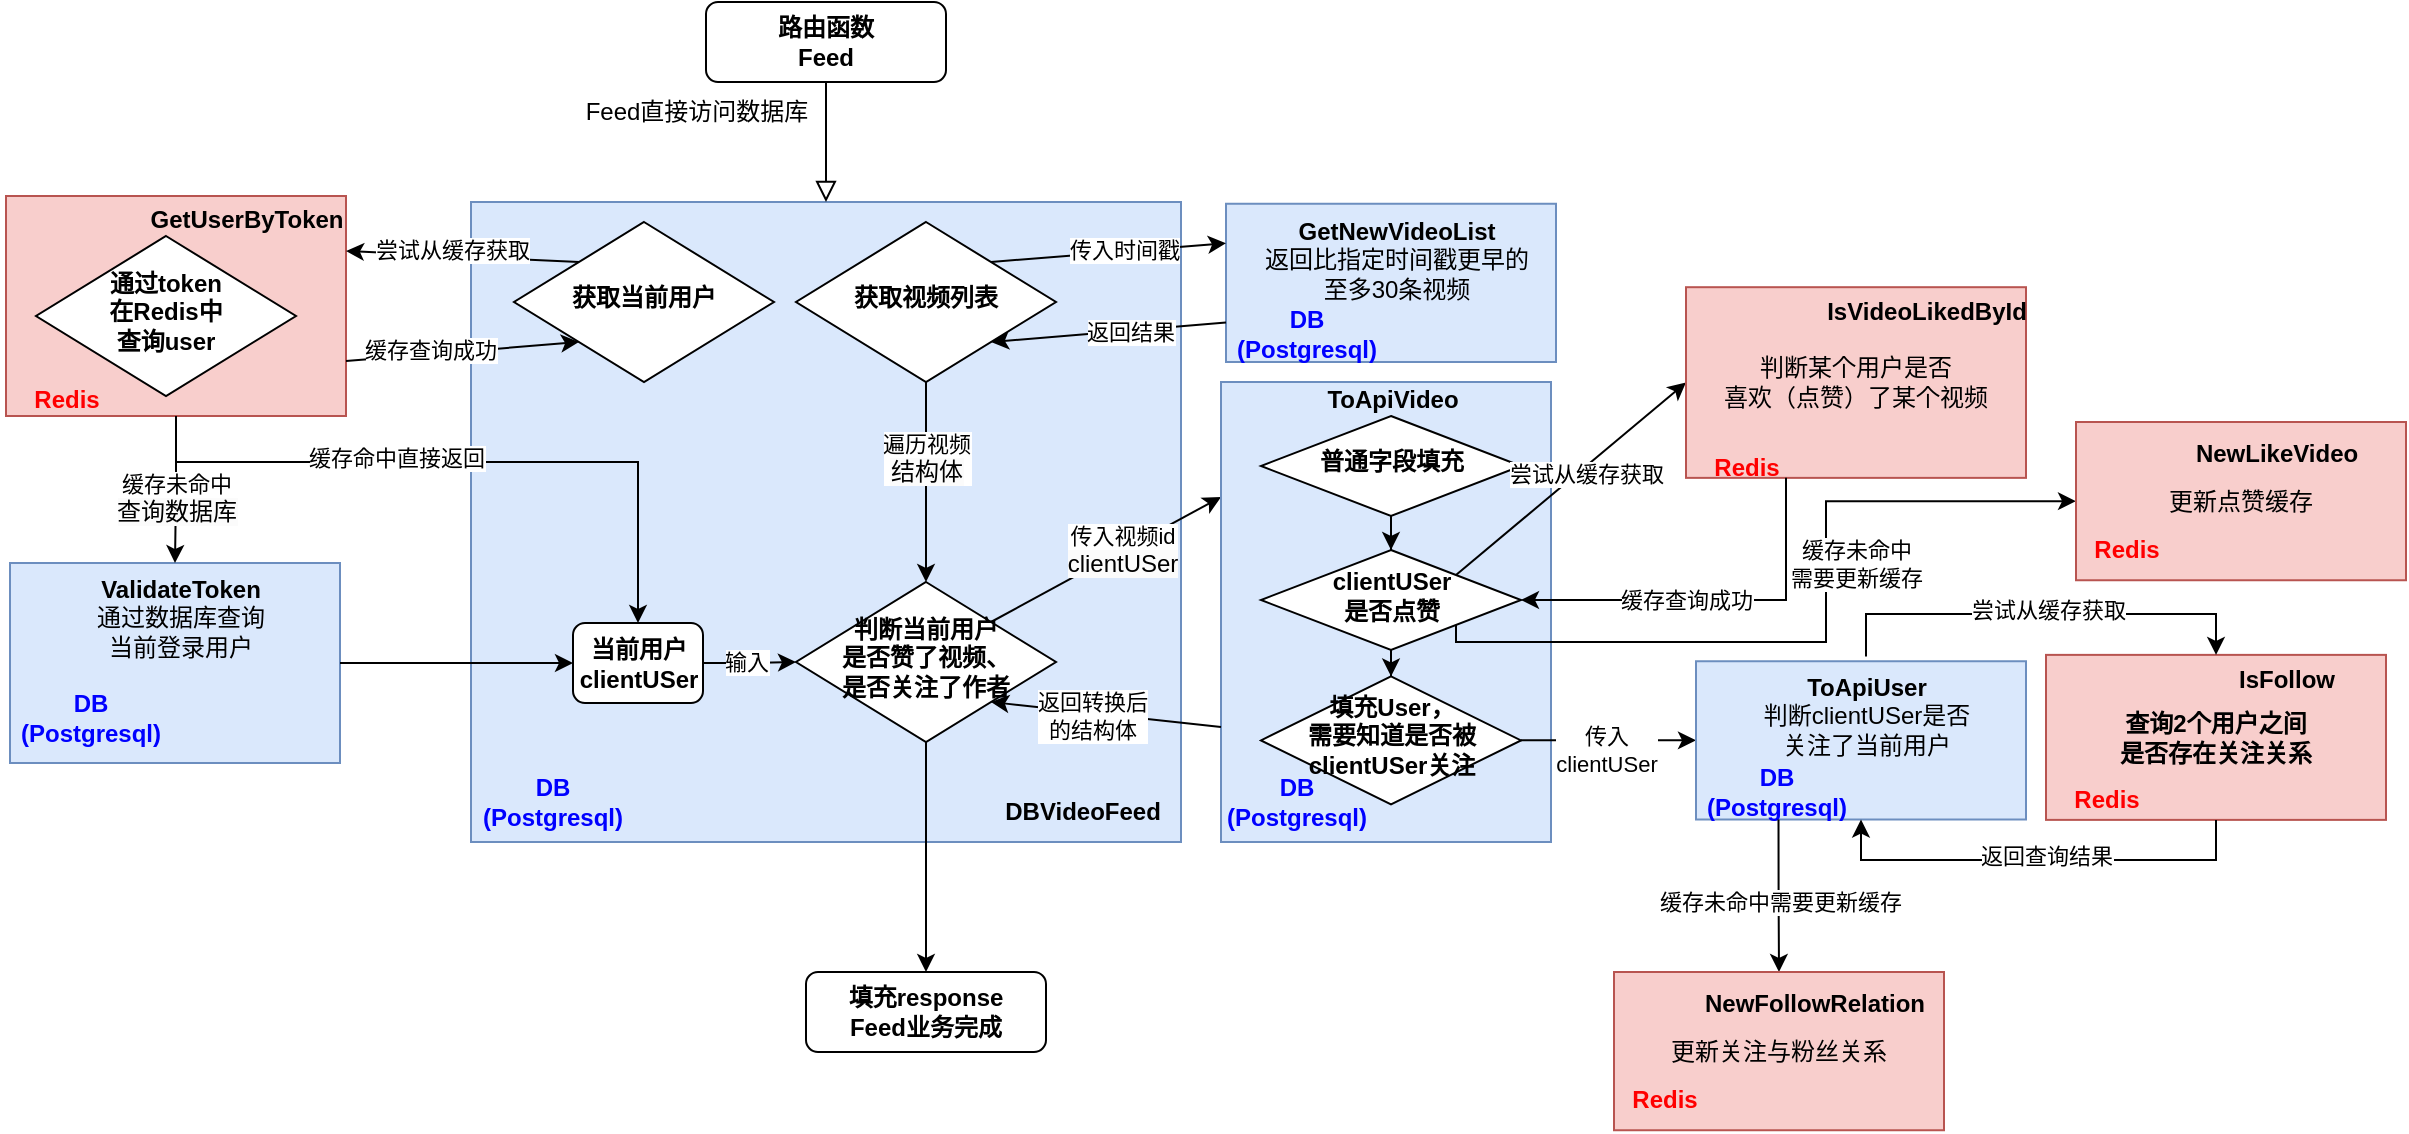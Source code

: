 <mxfile version="21.6.5" type="device">
  <diagram id="C5RBs43oDa-KdzZeNtuy" name="Page-1">
    <mxGraphModel dx="1383" dy="798" grid="1" gridSize="10" guides="1" tooltips="1" connect="1" arrows="1" fold="1" page="1" pageScale="1" pageWidth="827" pageHeight="1169" math="0" shadow="0">
      <root>
        <mxCell id="WIyWlLk6GJQsqaUBKTNV-0" />
        <mxCell id="WIyWlLk6GJQsqaUBKTNV-1" parent="WIyWlLk6GJQsqaUBKTNV-0" />
        <mxCell id="MIeVsVOmGcZFVNaWfFyY-37" value="" style="group" vertex="1" connectable="0" parent="WIyWlLk6GJQsqaUBKTNV-1">
          <mxGeometry x="257.5" y="160" width="360" height="320" as="geometry" />
        </mxCell>
        <mxCell id="E2YOEraWsCWm__Ex9G7o-9" value="" style="rounded=0;whiteSpace=wrap;html=1;fillColor=#dae8fc;strokeColor=#6c8ebf;" parent="MIeVsVOmGcZFVNaWfFyY-37" vertex="1">
          <mxGeometry x="5" width="355" height="320" as="geometry" />
        </mxCell>
        <mxCell id="E2YOEraWsCWm__Ex9G7o-10" value="&lt;b&gt;&lt;font color=&quot;#0000ff&quot;&gt;DB&lt;br&gt;(Postgresql)&lt;/font&gt;&lt;br&gt;&lt;/b&gt;" style="text;html=1;align=center;verticalAlign=middle;resizable=0;points=[];autosize=1;strokeColor=none;fillColor=none;" parent="MIeVsVOmGcZFVNaWfFyY-37" vertex="1">
          <mxGeometry y="280" width="90" height="40" as="geometry" />
        </mxCell>
        <mxCell id="E2YOEraWsCWm__Ex9G7o-23" value="&lt;b&gt;DBVideoFeed&lt;/b&gt;" style="text;html=1;align=center;verticalAlign=middle;resizable=0;points=[];autosize=1;strokeColor=none;fillColor=none;" parent="MIeVsVOmGcZFVNaWfFyY-37" vertex="1">
          <mxGeometry x="260" y="290" width="100" height="30" as="geometry" />
        </mxCell>
        <mxCell id="MIeVsVOmGcZFVNaWfFyY-55" value="&lt;b&gt;当前用户&lt;br&gt;clientUSer&lt;br&gt;&lt;/b&gt;" style="rounded=1;whiteSpace=wrap;html=1;fontSize=12;glass=0;strokeWidth=1;shadow=0;" vertex="1" parent="MIeVsVOmGcZFVNaWfFyY-37">
          <mxGeometry x="56" y="210.5" width="65" height="40" as="geometry" />
        </mxCell>
        <mxCell id="WIyWlLk6GJQsqaUBKTNV-2" value="" style="rounded=0;html=1;jettySize=auto;orthogonalLoop=1;fontSize=11;endArrow=block;endFill=0;endSize=8;strokeWidth=1;shadow=0;labelBackgroundColor=none;edgeStyle=orthogonalEdgeStyle;entryX=0.5;entryY=0;entryDx=0;entryDy=0;" parent="WIyWlLk6GJQsqaUBKTNV-1" source="WIyWlLk6GJQsqaUBKTNV-3" target="E2YOEraWsCWm__Ex9G7o-9" edge="1">
          <mxGeometry relative="1" as="geometry" />
        </mxCell>
        <mxCell id="WIyWlLk6GJQsqaUBKTNV-3" value="&lt;b&gt;路由函数&lt;br&gt;Feed&lt;br&gt;&lt;/b&gt;" style="rounded=1;whiteSpace=wrap;html=1;fontSize=12;glass=0;strokeWidth=1;shadow=0;" parent="WIyWlLk6GJQsqaUBKTNV-1" vertex="1">
          <mxGeometry x="380" y="60" width="120" height="40" as="geometry" />
        </mxCell>
        <mxCell id="WIyWlLk6GJQsqaUBKTNV-11" value="&lt;b style=&quot;border-color: var(--border-color);&quot;&gt;&lt;b style=&quot;border-color: var(--border-color);&quot;&gt;填充response&lt;br&gt;Feed&lt;/b&gt;业务完成&lt;/b&gt;" style="rounded=1;whiteSpace=wrap;html=1;fontSize=12;glass=0;strokeWidth=1;shadow=0;" parent="WIyWlLk6GJQsqaUBKTNV-1" vertex="1">
          <mxGeometry x="430" y="545" width="120" height="40" as="geometry" />
        </mxCell>
        <mxCell id="E2YOEraWsCWm__Ex9G7o-7" style="edgeStyle=orthogonalEdgeStyle;rounded=0;orthogonalLoop=1;jettySize=auto;html=1;entryX=0.5;entryY=0;entryDx=0;entryDy=0;" parent="WIyWlLk6GJQsqaUBKTNV-1" source="E2YOEraWsCWm__Ex9G7o-5" target="E2YOEraWsCWm__Ex9G7o-6" edge="1">
          <mxGeometry relative="1" as="geometry" />
        </mxCell>
        <mxCell id="MIeVsVOmGcZFVNaWfFyY-91" value="遍历视频&lt;br style=&quot;border-color: var(--border-color); font-size: 12px; background-color: rgb(251, 251, 251);&quot;&gt;&lt;span style=&quot;font-size: 12px; background-color: rgb(251, 251, 251);&quot;&gt;结构体&lt;/span&gt;" style="edgeLabel;html=1;align=center;verticalAlign=middle;resizable=0;points=[];" vertex="1" connectable="0" parent="E2YOEraWsCWm__Ex9G7o-7">
          <mxGeometry x="-0.249" relative="1" as="geometry">
            <mxPoint as="offset" />
          </mxGeometry>
        </mxCell>
        <mxCell id="E2YOEraWsCWm__Ex9G7o-5" value="&lt;b&gt;获取视频列表&lt;br&gt;&lt;/b&gt;" style="rhombus;whiteSpace=wrap;html=1;shadow=0;fontFamily=Helvetica;fontSize=12;align=center;strokeWidth=1;spacing=6;spacingTop=-4;" parent="WIyWlLk6GJQsqaUBKTNV-1" vertex="1">
          <mxGeometry x="425" y="170" width="130" height="80" as="geometry" />
        </mxCell>
        <mxCell id="E2YOEraWsCWm__Ex9G7o-6" value="&lt;b&gt;判断当前用户&lt;br&gt;是否赞了视频、&lt;br&gt;是否关注了作者&lt;br&gt;&lt;/b&gt;" style="rhombus;whiteSpace=wrap;html=1;shadow=0;fontFamily=Helvetica;fontSize=12;align=center;strokeWidth=1;spacing=6;spacingTop=-4;" parent="WIyWlLk6GJQsqaUBKTNV-1" vertex="1">
          <mxGeometry x="425" y="350" width="130" height="80" as="geometry" />
        </mxCell>
        <mxCell id="E2YOEraWsCWm__Ex9G7o-14" value="" style="endArrow=classic;html=1;rounded=0;entryX=0.5;entryY=0;entryDx=0;entryDy=0;exitX=0.5;exitY=1;exitDx=0;exitDy=0;" parent="WIyWlLk6GJQsqaUBKTNV-1" source="E2YOEraWsCWm__Ex9G7o-6" target="WIyWlLk6GJQsqaUBKTNV-11" edge="1">
          <mxGeometry width="50" height="50" relative="1" as="geometry">
            <mxPoint x="490" y="380" as="sourcePoint" />
            <mxPoint x="380" y="270" as="targetPoint" />
          </mxGeometry>
        </mxCell>
        <mxCell id="MIeVsVOmGcZFVNaWfFyY-0" value="Feed直接访问数据库" style="text;html=1;align=center;verticalAlign=middle;resizable=0;points=[];autosize=1;strokeColor=none;fillColor=none;" vertex="1" parent="WIyWlLk6GJQsqaUBKTNV-1">
          <mxGeometry x="310" y="100" width="130" height="30" as="geometry" />
        </mxCell>
        <mxCell id="MIeVsVOmGcZFVNaWfFyY-19" value="" style="group" vertex="1" connectable="0" parent="WIyWlLk6GJQsqaUBKTNV-1">
          <mxGeometry x="30" y="154" width="180" height="120" as="geometry" />
        </mxCell>
        <mxCell id="MIeVsVOmGcZFVNaWfFyY-12" value="" style="rounded=0;whiteSpace=wrap;html=1;fillColor=#f8cecc;strokeColor=#b85450;" vertex="1" parent="MIeVsVOmGcZFVNaWfFyY-19">
          <mxGeometry y="3" width="170" height="110" as="geometry" />
        </mxCell>
        <mxCell id="MIeVsVOmGcZFVNaWfFyY-18" value="" style="group" vertex="1" connectable="0" parent="MIeVsVOmGcZFVNaWfFyY-19">
          <mxGeometry width="180" height="120" as="geometry" />
        </mxCell>
        <mxCell id="MIeVsVOmGcZFVNaWfFyY-14" value="&lt;b&gt;通过token&lt;br&gt;在Redis中&lt;br&gt;查询user&lt;/b&gt;" style="rhombus;whiteSpace=wrap;html=1;shadow=0;fontFamily=Helvetica;fontSize=12;align=center;strokeWidth=1;spacing=6;spacingTop=-4;" vertex="1" parent="MIeVsVOmGcZFVNaWfFyY-18">
          <mxGeometry x="15" y="23" width="130" height="80" as="geometry" />
        </mxCell>
        <mxCell id="MIeVsVOmGcZFVNaWfFyY-16" value="&lt;b&gt;&lt;font color=&quot;#ff0000&quot;&gt;Redis&lt;/font&gt;&lt;/b&gt;" style="text;html=1;align=center;verticalAlign=middle;resizable=0;points=[];autosize=1;strokeColor=none;fillColor=none;" vertex="1" parent="MIeVsVOmGcZFVNaWfFyY-18">
          <mxGeometry y="90" width="60" height="30" as="geometry" />
        </mxCell>
        <mxCell id="MIeVsVOmGcZFVNaWfFyY-17" value="&lt;b&gt;GetUserByToken&lt;/b&gt;" style="text;html=1;align=center;verticalAlign=middle;resizable=0;points=[];autosize=1;strokeColor=none;fillColor=none;" vertex="1" parent="MIeVsVOmGcZFVNaWfFyY-18">
          <mxGeometry x="60" width="120" height="30" as="geometry" />
        </mxCell>
        <mxCell id="MIeVsVOmGcZFVNaWfFyY-20" value="&lt;b&gt;获取当前用户&lt;br&gt;&lt;/b&gt;" style="rhombus;whiteSpace=wrap;html=1;shadow=0;fontFamily=Helvetica;fontSize=12;align=center;strokeWidth=1;spacing=6;spacingTop=-4;" vertex="1" parent="WIyWlLk6GJQsqaUBKTNV-1">
          <mxGeometry x="284" y="170" width="130" height="80" as="geometry" />
        </mxCell>
        <mxCell id="MIeVsVOmGcZFVNaWfFyY-23" value="" style="endArrow=classic;html=1;rounded=0;entryX=1;entryY=0.25;entryDx=0;entryDy=0;exitX=0;exitY=0;exitDx=0;exitDy=0;" edge="1" parent="WIyWlLk6GJQsqaUBKTNV-1" source="MIeVsVOmGcZFVNaWfFyY-20" target="MIeVsVOmGcZFVNaWfFyY-12">
          <mxGeometry width="50" height="50" relative="1" as="geometry">
            <mxPoint x="340" y="230" as="sourcePoint" />
            <mxPoint x="390" y="180" as="targetPoint" />
          </mxGeometry>
        </mxCell>
        <mxCell id="MIeVsVOmGcZFVNaWfFyY-87" value="尝试从缓存获取" style="edgeLabel;html=1;align=center;verticalAlign=middle;resizable=0;points=[];" vertex="1" connectable="0" parent="MIeVsVOmGcZFVNaWfFyY-23">
          <mxGeometry x="0.099" y="-3" relative="1" as="geometry">
            <mxPoint as="offset" />
          </mxGeometry>
        </mxCell>
        <mxCell id="MIeVsVOmGcZFVNaWfFyY-25" value="" style="endArrow=classic;html=1;rounded=0;exitX=1;exitY=0.75;exitDx=0;exitDy=0;entryX=0;entryY=1;entryDx=0;entryDy=0;" edge="1" parent="WIyWlLk6GJQsqaUBKTNV-1" source="MIeVsVOmGcZFVNaWfFyY-12" target="MIeVsVOmGcZFVNaWfFyY-20">
          <mxGeometry width="50" height="50" relative="1" as="geometry">
            <mxPoint x="340" y="230" as="sourcePoint" />
            <mxPoint x="420" y="390" as="targetPoint" />
          </mxGeometry>
        </mxCell>
        <mxCell id="MIeVsVOmGcZFVNaWfFyY-95" value="缓存查询成功" style="edgeLabel;html=1;align=center;verticalAlign=middle;resizable=0;points=[];" vertex="1" connectable="0" parent="MIeVsVOmGcZFVNaWfFyY-25">
          <mxGeometry x="-0.283" y="2" relative="1" as="geometry">
            <mxPoint as="offset" />
          </mxGeometry>
        </mxCell>
        <mxCell id="MIeVsVOmGcZFVNaWfFyY-41" value="" style="group" vertex="1" connectable="0" parent="WIyWlLk6GJQsqaUBKTNV-1">
          <mxGeometry x="635" y="158.5" width="170" height="81.5" as="geometry" />
        </mxCell>
        <mxCell id="MIeVsVOmGcZFVNaWfFyY-39" value="" style="rounded=0;whiteSpace=wrap;html=1;fillColor=#dae8fc;strokeColor=#6c8ebf;" vertex="1" parent="MIeVsVOmGcZFVNaWfFyY-41">
          <mxGeometry x="5" y="2.374" width="165" height="79.126" as="geometry" />
        </mxCell>
        <mxCell id="MIeVsVOmGcZFVNaWfFyY-40" value="&lt;b&gt;&lt;font color=&quot;#0000ff&quot;&gt;DB&lt;br&gt;(Postgresql)&lt;/font&gt;&lt;br&gt;&lt;/b&gt;" style="text;html=1;align=center;verticalAlign=middle;resizable=0;points=[];autosize=1;strokeColor=none;fillColor=none;" vertex="1" parent="MIeVsVOmGcZFVNaWfFyY-41">
          <mxGeometry y="47.476" width="90" height="40" as="geometry" />
        </mxCell>
        <mxCell id="MIeVsVOmGcZFVNaWfFyY-6" value="&lt;b&gt;GetNewVideoList&lt;/b&gt;&lt;br&gt;返回比指定时间戳更早的&lt;br&gt;至多30条视频" style="text;html=1;align=center;verticalAlign=middle;resizable=0;points=[];autosize=1;strokeColor=none;fillColor=none;" vertex="1" parent="MIeVsVOmGcZFVNaWfFyY-41">
          <mxGeometry x="10" width="160" height="60" as="geometry" />
        </mxCell>
        <mxCell id="MIeVsVOmGcZFVNaWfFyY-42" value="" style="endArrow=classic;html=1;rounded=0;entryX=0;entryY=0.25;entryDx=0;entryDy=0;exitX=1;exitY=0;exitDx=0;exitDy=0;" edge="1" parent="WIyWlLk6GJQsqaUBKTNV-1" source="E2YOEraWsCWm__Ex9G7o-5" target="MIeVsVOmGcZFVNaWfFyY-39">
          <mxGeometry width="50" height="50" relative="1" as="geometry">
            <mxPoint x="490" y="350" as="sourcePoint" />
            <mxPoint x="540" y="300" as="targetPoint" />
          </mxGeometry>
        </mxCell>
        <mxCell id="MIeVsVOmGcZFVNaWfFyY-46" value="传入时间戳" style="edgeLabel;html=1;align=center;verticalAlign=middle;resizable=0;points=[];" vertex="1" connectable="0" parent="MIeVsVOmGcZFVNaWfFyY-42">
          <mxGeometry x="0.135" y="1" relative="1" as="geometry">
            <mxPoint as="offset" />
          </mxGeometry>
        </mxCell>
        <mxCell id="MIeVsVOmGcZFVNaWfFyY-44" value="" style="endArrow=classic;html=1;rounded=0;entryX=1;entryY=1;entryDx=0;entryDy=0;exitX=0;exitY=0.75;exitDx=0;exitDy=0;" edge="1" parent="WIyWlLk6GJQsqaUBKTNV-1" source="MIeVsVOmGcZFVNaWfFyY-39" target="E2YOEraWsCWm__Ex9G7o-5">
          <mxGeometry width="50" height="50" relative="1" as="geometry">
            <mxPoint x="533" y="200" as="sourcePoint" />
            <mxPoint x="650" y="197" as="targetPoint" />
          </mxGeometry>
        </mxCell>
        <mxCell id="MIeVsVOmGcZFVNaWfFyY-47" value="返回结果" style="edgeLabel;html=1;align=center;verticalAlign=middle;resizable=0;points=[];" vertex="1" connectable="0" parent="MIeVsVOmGcZFVNaWfFyY-44">
          <mxGeometry x="-0.174" y="1" relative="1" as="geometry">
            <mxPoint as="offset" />
          </mxGeometry>
        </mxCell>
        <mxCell id="MIeVsVOmGcZFVNaWfFyY-52" value="" style="endArrow=classic;html=1;rounded=0;entryX=0;entryY=0.25;entryDx=0;entryDy=0;exitX=1;exitY=0;exitDx=0;exitDy=0;" edge="1" parent="WIyWlLk6GJQsqaUBKTNV-1" source="E2YOEraWsCWm__Ex9G7o-6" target="MIeVsVOmGcZFVNaWfFyY-49">
          <mxGeometry width="50" height="50" relative="1" as="geometry">
            <mxPoint x="528" y="353" as="sourcePoint" />
            <mxPoint x="645" y="350" as="targetPoint" />
          </mxGeometry>
        </mxCell>
        <mxCell id="MIeVsVOmGcZFVNaWfFyY-53" value="传入视频id&lt;br&gt;&lt;span style=&quot;border-color: var(--border-color); font-size: 12px; background-color: rgb(251, 251, 251);&quot;&gt;clientUSer&lt;/span&gt;" style="edgeLabel;html=1;align=center;verticalAlign=middle;resizable=0;points=[];" vertex="1" connectable="0" parent="MIeVsVOmGcZFVNaWfFyY-52">
          <mxGeometry x="0.135" y="1" relative="1" as="geometry">
            <mxPoint as="offset" />
          </mxGeometry>
        </mxCell>
        <mxCell id="MIeVsVOmGcZFVNaWfFyY-58" value="" style="group" vertex="1" connectable="0" parent="WIyWlLk6GJQsqaUBKTNV-1">
          <mxGeometry x="27" y="337.5" width="170" height="103" as="geometry" />
        </mxCell>
        <mxCell id="MIeVsVOmGcZFVNaWfFyY-59" value="" style="rounded=0;whiteSpace=wrap;html=1;fillColor=#dae8fc;strokeColor=#6c8ebf;" vertex="1" parent="MIeVsVOmGcZFVNaWfFyY-58">
          <mxGeometry x="5" y="3" width="165" height="100" as="geometry" />
        </mxCell>
        <mxCell id="MIeVsVOmGcZFVNaWfFyY-60" value="&lt;b&gt;&lt;font color=&quot;#0000ff&quot;&gt;DB&lt;br&gt;(Postgresql)&lt;/font&gt;&lt;br&gt;&lt;/b&gt;" style="text;html=1;align=center;verticalAlign=middle;resizable=0;points=[];autosize=1;strokeColor=none;fillColor=none;" vertex="1" parent="MIeVsVOmGcZFVNaWfFyY-58">
          <mxGeometry y="60" width="90" height="40" as="geometry" />
        </mxCell>
        <mxCell id="MIeVsVOmGcZFVNaWfFyY-61" value="&lt;b style=&quot;border-color: var(--border-color);&quot;&gt;ValidateToken&lt;/b&gt;&lt;br style=&quot;border-color: var(--border-color);&quot;&gt;通过数据库查询&lt;br style=&quot;border-color: var(--border-color);&quot;&gt;当前登录用户" style="text;html=1;align=center;verticalAlign=middle;resizable=0;points=[];autosize=1;strokeColor=none;fillColor=none;" vertex="1" parent="MIeVsVOmGcZFVNaWfFyY-58">
          <mxGeometry x="35" width="110" height="60" as="geometry" />
        </mxCell>
        <mxCell id="MIeVsVOmGcZFVNaWfFyY-62" style="edgeStyle=orthogonalEdgeStyle;rounded=0;orthogonalLoop=1;jettySize=auto;html=1;entryX=0.5;entryY=0;entryDx=0;entryDy=0;" edge="1" parent="WIyWlLk6GJQsqaUBKTNV-1" source="MIeVsVOmGcZFVNaWfFyY-12" target="MIeVsVOmGcZFVNaWfFyY-59">
          <mxGeometry relative="1" as="geometry" />
        </mxCell>
        <mxCell id="MIeVsVOmGcZFVNaWfFyY-90" value="缓存未命中&lt;br style=&quot;border-color: var(--border-color); font-size: 12px; background-color: rgb(251, 251, 251);&quot;&gt;&lt;span style=&quot;font-size: 12px; background-color: rgb(251, 251, 251);&quot;&gt;查询数据库&lt;/span&gt;" style="edgeLabel;html=1;align=center;verticalAlign=middle;resizable=0;points=[];" vertex="1" connectable="0" parent="MIeVsVOmGcZFVNaWfFyY-62">
          <mxGeometry x="0.127" relative="1" as="geometry">
            <mxPoint as="offset" />
          </mxGeometry>
        </mxCell>
        <mxCell id="MIeVsVOmGcZFVNaWfFyY-63" style="edgeStyle=orthogonalEdgeStyle;rounded=0;orthogonalLoop=1;jettySize=auto;html=1;entryX=0;entryY=0.5;entryDx=0;entryDy=0;" edge="1" parent="WIyWlLk6GJQsqaUBKTNV-1" source="MIeVsVOmGcZFVNaWfFyY-59" target="MIeVsVOmGcZFVNaWfFyY-55">
          <mxGeometry relative="1" as="geometry" />
        </mxCell>
        <mxCell id="MIeVsVOmGcZFVNaWfFyY-49" value="" style="rounded=0;whiteSpace=wrap;html=1;fillColor=#dae8fc;strokeColor=#6c8ebf;" vertex="1" parent="WIyWlLk6GJQsqaUBKTNV-1">
          <mxGeometry x="637.5" y="250" width="165" height="230" as="geometry" />
        </mxCell>
        <mxCell id="MIeVsVOmGcZFVNaWfFyY-50" value="&lt;b&gt;&lt;font color=&quot;#0000ff&quot;&gt;DB&lt;br&gt;(Postgresql)&lt;/font&gt;&lt;br&gt;&lt;/b&gt;" style="text;html=1;align=center;verticalAlign=middle;resizable=0;points=[];autosize=1;strokeColor=none;fillColor=none;" vertex="1" parent="WIyWlLk6GJQsqaUBKTNV-1">
          <mxGeometry x="630" y="439.995" width="90" height="40" as="geometry" />
        </mxCell>
        <mxCell id="MIeVsVOmGcZFVNaWfFyY-51" value="&lt;b&gt;ToApiVideo&lt;/b&gt;" style="text;html=1;align=center;verticalAlign=middle;resizable=0;points=[];autosize=1;strokeColor=none;fillColor=none;" vertex="1" parent="WIyWlLk6GJQsqaUBKTNV-1">
          <mxGeometry x="677.5" y="244.005" width="90" height="30" as="geometry" />
        </mxCell>
        <mxCell id="MIeVsVOmGcZFVNaWfFyY-67" style="edgeStyle=orthogonalEdgeStyle;rounded=0;orthogonalLoop=1;jettySize=auto;html=1;entryX=0;entryY=0.5;entryDx=0;entryDy=0;" edge="1" parent="WIyWlLk6GJQsqaUBKTNV-1" source="MIeVsVOmGcZFVNaWfFyY-55" target="E2YOEraWsCWm__Ex9G7o-6">
          <mxGeometry relative="1" as="geometry" />
        </mxCell>
        <mxCell id="MIeVsVOmGcZFVNaWfFyY-68" value="输入" style="edgeLabel;html=1;align=center;verticalAlign=middle;resizable=0;points=[];" vertex="1" connectable="0" parent="MIeVsVOmGcZFVNaWfFyY-67">
          <mxGeometry x="-0.113" y="1" relative="1" as="geometry">
            <mxPoint as="offset" />
          </mxGeometry>
        </mxCell>
        <mxCell id="MIeVsVOmGcZFVNaWfFyY-69" style="edgeStyle=orthogonalEdgeStyle;rounded=0;orthogonalLoop=1;jettySize=auto;html=1;entryX=0.5;entryY=0;entryDx=0;entryDy=0;exitX=0.5;exitY=1;exitDx=0;exitDy=0;" edge="1" parent="WIyWlLk6GJQsqaUBKTNV-1" source="MIeVsVOmGcZFVNaWfFyY-12" target="MIeVsVOmGcZFVNaWfFyY-55">
          <mxGeometry relative="1" as="geometry">
            <Array as="points">
              <mxPoint x="115" y="290" />
              <mxPoint x="346" y="290" />
            </Array>
          </mxGeometry>
        </mxCell>
        <mxCell id="MIeVsVOmGcZFVNaWfFyY-89" value="缓存命中直接返回" style="edgeLabel;html=1;align=center;verticalAlign=middle;resizable=0;points=[];" vertex="1" connectable="0" parent="MIeVsVOmGcZFVNaWfFyY-69">
          <mxGeometry x="-0.206" y="2" relative="1" as="geometry">
            <mxPoint as="offset" />
          </mxGeometry>
        </mxCell>
        <mxCell id="MIeVsVOmGcZFVNaWfFyY-72" value="" style="edgeStyle=orthogonalEdgeStyle;rounded=0;orthogonalLoop=1;jettySize=auto;html=1;" edge="1" parent="WIyWlLk6GJQsqaUBKTNV-1" source="MIeVsVOmGcZFVNaWfFyY-70" target="MIeVsVOmGcZFVNaWfFyY-71">
          <mxGeometry relative="1" as="geometry" />
        </mxCell>
        <mxCell id="MIeVsVOmGcZFVNaWfFyY-70" value="&lt;b&gt;普通字段填充&lt;br&gt;&lt;/b&gt;" style="rhombus;whiteSpace=wrap;html=1;shadow=0;fontFamily=Helvetica;fontSize=12;align=center;strokeWidth=1;spacing=6;spacingTop=-4;" vertex="1" parent="WIyWlLk6GJQsqaUBKTNV-1">
          <mxGeometry x="657.5" y="267" width="130" height="50" as="geometry" />
        </mxCell>
        <mxCell id="MIeVsVOmGcZFVNaWfFyY-76" value="" style="edgeStyle=orthogonalEdgeStyle;rounded=0;orthogonalLoop=1;jettySize=auto;html=1;" edge="1" parent="WIyWlLk6GJQsqaUBKTNV-1" source="MIeVsVOmGcZFVNaWfFyY-71" target="MIeVsVOmGcZFVNaWfFyY-75">
          <mxGeometry relative="1" as="geometry" />
        </mxCell>
        <mxCell id="MIeVsVOmGcZFVNaWfFyY-131" style="edgeStyle=orthogonalEdgeStyle;rounded=0;orthogonalLoop=1;jettySize=auto;html=1;entryX=0;entryY=0.5;entryDx=0;entryDy=0;exitX=1;exitY=1;exitDx=0;exitDy=0;" edge="1" parent="WIyWlLk6GJQsqaUBKTNV-1" source="MIeVsVOmGcZFVNaWfFyY-71" target="MIeVsVOmGcZFVNaWfFyY-128">
          <mxGeometry relative="1" as="geometry">
            <Array as="points">
              <mxPoint x="755" y="380" />
              <mxPoint x="940" y="380" />
              <mxPoint x="940" y="310" />
            </Array>
          </mxGeometry>
        </mxCell>
        <mxCell id="MIeVsVOmGcZFVNaWfFyY-132" value="缓存未命中&lt;br&gt;需要更新缓存" style="edgeLabel;html=1;align=center;verticalAlign=middle;resizable=0;points=[];" vertex="1" connectable="0" parent="MIeVsVOmGcZFVNaWfFyY-131">
          <mxGeometry x="0.184" relative="1" as="geometry">
            <mxPoint x="15" y="-3" as="offset" />
          </mxGeometry>
        </mxCell>
        <mxCell id="MIeVsVOmGcZFVNaWfFyY-71" value="&lt;b&gt;clientUSer&lt;br&gt;是否点赞&lt;br&gt;&lt;/b&gt;" style="rhombus;whiteSpace=wrap;html=1;shadow=0;fontFamily=Helvetica;fontSize=12;align=center;strokeWidth=1;spacing=6;spacingTop=-4;" vertex="1" parent="WIyWlLk6GJQsqaUBKTNV-1">
          <mxGeometry x="657.5" y="334" width="130" height="50" as="geometry" />
        </mxCell>
        <mxCell id="MIeVsVOmGcZFVNaWfFyY-102" style="edgeStyle=orthogonalEdgeStyle;rounded=0;orthogonalLoop=1;jettySize=auto;html=1;entryX=0;entryY=0.5;entryDx=0;entryDy=0;" edge="1" parent="WIyWlLk6GJQsqaUBKTNV-1" source="MIeVsVOmGcZFVNaWfFyY-75" target="MIeVsVOmGcZFVNaWfFyY-99">
          <mxGeometry relative="1" as="geometry" />
        </mxCell>
        <mxCell id="MIeVsVOmGcZFVNaWfFyY-103" value="Text" style="edgeLabel;html=1;align=center;verticalAlign=middle;resizable=0;points=[];" vertex="1" connectable="0" parent="MIeVsVOmGcZFVNaWfFyY-102">
          <mxGeometry x="-0.124" y="-2" relative="1" as="geometry">
            <mxPoint as="offset" />
          </mxGeometry>
        </mxCell>
        <mxCell id="MIeVsVOmGcZFVNaWfFyY-104" value="传入&lt;br style=&quot;border-color: var(--border-color);&quot;&gt;clientUSer" style="edgeLabel;html=1;align=center;verticalAlign=middle;resizable=0;points=[];" vertex="1" connectable="0" parent="MIeVsVOmGcZFVNaWfFyY-102">
          <mxGeometry x="-0.043" y="-5" relative="1" as="geometry">
            <mxPoint as="offset" />
          </mxGeometry>
        </mxCell>
        <mxCell id="MIeVsVOmGcZFVNaWfFyY-75" value="&lt;b&gt;填充User，&lt;br&gt;需要知道是否被clientUSer关注&lt;br&gt;&lt;/b&gt;" style="rhombus;whiteSpace=wrap;html=1;shadow=0;fontFamily=Helvetica;fontSize=12;align=center;strokeWidth=1;spacing=6;spacingTop=-4;" vertex="1" parent="WIyWlLk6GJQsqaUBKTNV-1">
          <mxGeometry x="657.5" y="397.19" width="130" height="64" as="geometry" />
        </mxCell>
        <mxCell id="MIeVsVOmGcZFVNaWfFyY-78" value="" style="endArrow=classic;html=1;rounded=0;entryX=1;entryY=1;entryDx=0;entryDy=0;exitX=0;exitY=0.75;exitDx=0;exitDy=0;" edge="1" parent="WIyWlLk6GJQsqaUBKTNV-1" source="MIeVsVOmGcZFVNaWfFyY-49" target="E2YOEraWsCWm__Ex9G7o-6">
          <mxGeometry width="50" height="50" relative="1" as="geometry">
            <mxPoint x="533" y="380" as="sourcePoint" />
            <mxPoint x="648" y="318" as="targetPoint" />
          </mxGeometry>
        </mxCell>
        <mxCell id="MIeVsVOmGcZFVNaWfFyY-79" value="返回转换后&lt;br&gt;的结构体" style="edgeLabel;html=1;align=center;verticalAlign=middle;resizable=0;points=[];" vertex="1" connectable="0" parent="MIeVsVOmGcZFVNaWfFyY-78">
          <mxGeometry x="0.135" y="1" relative="1" as="geometry">
            <mxPoint as="offset" />
          </mxGeometry>
        </mxCell>
        <mxCell id="MIeVsVOmGcZFVNaWfFyY-92" value="" style="endArrow=classic;html=1;rounded=0;exitX=1;exitY=0;exitDx=0;exitDy=0;entryX=0;entryY=0.5;entryDx=0;entryDy=0;" edge="1" parent="WIyWlLk6GJQsqaUBKTNV-1" source="MIeVsVOmGcZFVNaWfFyY-71" target="MIeVsVOmGcZFVNaWfFyY-81">
          <mxGeometry width="50" height="50" relative="1" as="geometry">
            <mxPoint x="977" y="139" as="sourcePoint" />
            <mxPoint x="860" y="260" as="targetPoint" />
          </mxGeometry>
        </mxCell>
        <mxCell id="MIeVsVOmGcZFVNaWfFyY-93" value="尝试从缓存获取" style="edgeLabel;html=1;align=center;verticalAlign=middle;resizable=0;points=[];" vertex="1" connectable="0" parent="MIeVsVOmGcZFVNaWfFyY-92">
          <mxGeometry x="0.099" y="-3" relative="1" as="geometry">
            <mxPoint as="offset" />
          </mxGeometry>
        </mxCell>
        <mxCell id="MIeVsVOmGcZFVNaWfFyY-94" value="" style="group" vertex="1" connectable="0" parent="WIyWlLk6GJQsqaUBKTNV-1">
          <mxGeometry x="870" y="200" width="180" height="104" as="geometry" />
        </mxCell>
        <mxCell id="MIeVsVOmGcZFVNaWfFyY-81" value="判断某个用户是否&lt;br&gt;喜欢（点赞）了某个视频" style="rounded=0;whiteSpace=wrap;html=1;fillColor=#f8cecc;strokeColor=#b85450;" vertex="1" parent="MIeVsVOmGcZFVNaWfFyY-94">
          <mxGeometry y="2.6" width="170" height="95.333" as="geometry" />
        </mxCell>
        <mxCell id="MIeVsVOmGcZFVNaWfFyY-82" value="" style="group" vertex="1" connectable="0" parent="MIeVsVOmGcZFVNaWfFyY-94">
          <mxGeometry width="180" height="104" as="geometry" />
        </mxCell>
        <mxCell id="MIeVsVOmGcZFVNaWfFyY-84" value="&lt;b&gt;&lt;font color=&quot;#ff0000&quot;&gt;Redis&lt;/font&gt;&lt;/b&gt;" style="text;html=1;align=center;verticalAlign=middle;resizable=0;points=[];autosize=1;strokeColor=none;fillColor=none;" vertex="1" parent="MIeVsVOmGcZFVNaWfFyY-82">
          <mxGeometry y="78" width="60" height="30" as="geometry" />
        </mxCell>
        <mxCell id="MIeVsVOmGcZFVNaWfFyY-85" value="&lt;b&gt;IsVideoLikedById&lt;/b&gt;" style="text;html=1;align=center;verticalAlign=middle;resizable=0;points=[];autosize=1;strokeColor=none;fillColor=none;" vertex="1" parent="MIeVsVOmGcZFVNaWfFyY-82">
          <mxGeometry x="60" width="120" height="30" as="geometry" />
        </mxCell>
        <mxCell id="MIeVsVOmGcZFVNaWfFyY-96" style="edgeStyle=orthogonalEdgeStyle;rounded=0;orthogonalLoop=1;jettySize=auto;html=1;entryX=1;entryY=0.5;entryDx=0;entryDy=0;" edge="1" parent="WIyWlLk6GJQsqaUBKTNV-1" source="MIeVsVOmGcZFVNaWfFyY-81" target="MIeVsVOmGcZFVNaWfFyY-71">
          <mxGeometry relative="1" as="geometry">
            <Array as="points">
              <mxPoint x="920" y="359" />
            </Array>
          </mxGeometry>
        </mxCell>
        <mxCell id="MIeVsVOmGcZFVNaWfFyY-97" value="缓存查询成功" style="edgeLabel;html=1;align=center;verticalAlign=middle;resizable=0;points=[];" vertex="1" connectable="0" parent="MIeVsVOmGcZFVNaWfFyY-96">
          <mxGeometry x="-0.079" relative="1" as="geometry">
            <mxPoint x="-22" as="offset" />
          </mxGeometry>
        </mxCell>
        <mxCell id="MIeVsVOmGcZFVNaWfFyY-98" value="" style="group" vertex="1" connectable="0" parent="WIyWlLk6GJQsqaUBKTNV-1">
          <mxGeometry x="870" y="387.25" width="170" height="81.5" as="geometry" />
        </mxCell>
        <mxCell id="MIeVsVOmGcZFVNaWfFyY-99" value="" style="rounded=0;whiteSpace=wrap;html=1;fillColor=#dae8fc;strokeColor=#6c8ebf;" vertex="1" parent="MIeVsVOmGcZFVNaWfFyY-98">
          <mxGeometry x="5" y="2.374" width="165" height="79.126" as="geometry" />
        </mxCell>
        <mxCell id="MIeVsVOmGcZFVNaWfFyY-100" value="&lt;b&gt;&lt;font color=&quot;#0000ff&quot;&gt;DB&lt;br&gt;(Postgresql)&lt;/font&gt;&lt;br&gt;&lt;/b&gt;" style="text;html=1;align=center;verticalAlign=middle;resizable=0;points=[];autosize=1;strokeColor=none;fillColor=none;" vertex="1" parent="MIeVsVOmGcZFVNaWfFyY-98">
          <mxGeometry y="47.476" width="90" height="40" as="geometry" />
        </mxCell>
        <mxCell id="MIeVsVOmGcZFVNaWfFyY-101" value="&lt;b&gt;ToApiUser&lt;/b&gt;&lt;br&gt;判断clientUSer是否&lt;br&gt;关注了当前用户" style="text;html=1;align=center;verticalAlign=middle;resizable=0;points=[];autosize=1;strokeColor=none;fillColor=none;" vertex="1" parent="MIeVsVOmGcZFVNaWfFyY-98">
          <mxGeometry x="25" width="130" height="60" as="geometry" />
        </mxCell>
        <mxCell id="MIeVsVOmGcZFVNaWfFyY-105" value="" style="group" vertex="1" connectable="0" parent="WIyWlLk6GJQsqaUBKTNV-1">
          <mxGeometry x="1050" y="384.19" width="180" height="90" as="geometry" />
        </mxCell>
        <mxCell id="MIeVsVOmGcZFVNaWfFyY-106" value="&lt;b style=&quot;border-color: var(--border-color);&quot;&gt;查询2个用户之间&lt;br&gt;是否存在关注关系&lt;br&gt;&lt;/b&gt;" style="rounded=0;whiteSpace=wrap;html=1;fillColor=#f8cecc;strokeColor=#b85450;" vertex="1" parent="MIeVsVOmGcZFVNaWfFyY-105">
          <mxGeometry y="2.25" width="170" height="82.5" as="geometry" />
        </mxCell>
        <mxCell id="MIeVsVOmGcZFVNaWfFyY-107" value="" style="group" vertex="1" connectable="0" parent="MIeVsVOmGcZFVNaWfFyY-105">
          <mxGeometry width="180" height="90" as="geometry" />
        </mxCell>
        <mxCell id="MIeVsVOmGcZFVNaWfFyY-109" value="&lt;b&gt;&lt;font color=&quot;#ff0000&quot;&gt;Redis&lt;/font&gt;&lt;/b&gt;" style="text;html=1;align=center;verticalAlign=middle;resizable=0;points=[];autosize=1;strokeColor=none;fillColor=none;" vertex="1" parent="MIeVsVOmGcZFVNaWfFyY-107">
          <mxGeometry y="60" width="60" height="30" as="geometry" />
        </mxCell>
        <mxCell id="MIeVsVOmGcZFVNaWfFyY-110" value="&lt;b&gt;IsFollow&lt;/b&gt;" style="text;html=1;align=center;verticalAlign=middle;resizable=0;points=[];autosize=1;strokeColor=none;fillColor=none;" vertex="1" parent="MIeVsVOmGcZFVNaWfFyY-107">
          <mxGeometry x="85" width="70" height="30" as="geometry" />
        </mxCell>
        <mxCell id="MIeVsVOmGcZFVNaWfFyY-113" style="edgeStyle=orthogonalEdgeStyle;rounded=0;orthogonalLoop=1;jettySize=auto;html=1;entryX=0.5;entryY=0;entryDx=0;entryDy=0;" edge="1" parent="WIyWlLk6GJQsqaUBKTNV-1" source="MIeVsVOmGcZFVNaWfFyY-101" target="MIeVsVOmGcZFVNaWfFyY-106">
          <mxGeometry relative="1" as="geometry">
            <Array as="points">
              <mxPoint x="960" y="366" />
              <mxPoint x="1135" y="366" />
            </Array>
          </mxGeometry>
        </mxCell>
        <mxCell id="MIeVsVOmGcZFVNaWfFyY-114" value="尝试从缓存获取" style="edgeLabel;html=1;align=center;verticalAlign=middle;resizable=0;points=[];" vertex="1" connectable="0" parent="MIeVsVOmGcZFVNaWfFyY-113">
          <mxGeometry x="0.036" y="2" relative="1" as="geometry">
            <mxPoint as="offset" />
          </mxGeometry>
        </mxCell>
        <mxCell id="MIeVsVOmGcZFVNaWfFyY-115" style="edgeStyle=orthogonalEdgeStyle;rounded=0;orthogonalLoop=1;jettySize=auto;html=1;entryX=0.5;entryY=1;entryDx=0;entryDy=0;exitX=0.5;exitY=1;exitDx=0;exitDy=0;" edge="1" parent="WIyWlLk6GJQsqaUBKTNV-1" source="MIeVsVOmGcZFVNaWfFyY-106" target="MIeVsVOmGcZFVNaWfFyY-99">
          <mxGeometry relative="1" as="geometry">
            <Array as="points">
              <mxPoint x="1135" y="489" />
              <mxPoint x="958" y="489" />
            </Array>
          </mxGeometry>
        </mxCell>
        <mxCell id="MIeVsVOmGcZFVNaWfFyY-116" value="返回查询结果" style="edgeLabel;html=1;align=center;verticalAlign=middle;resizable=0;points=[];" vertex="1" connectable="0" parent="MIeVsVOmGcZFVNaWfFyY-115">
          <mxGeometry x="-0.032" y="-2" relative="1" as="geometry">
            <mxPoint as="offset" />
          </mxGeometry>
        </mxCell>
        <mxCell id="MIeVsVOmGcZFVNaWfFyY-119" value="" style="edgeStyle=orthogonalEdgeStyle;rounded=0;orthogonalLoop=1;jettySize=auto;html=1;exitX=0.25;exitY=1;exitDx=0;exitDy=0;" edge="1" parent="WIyWlLk6GJQsqaUBKTNV-1" source="MIeVsVOmGcZFVNaWfFyY-99" target="MIeVsVOmGcZFVNaWfFyY-118">
          <mxGeometry relative="1" as="geometry" />
        </mxCell>
        <mxCell id="MIeVsVOmGcZFVNaWfFyY-126" value="缓存未命中需要更新缓存" style="edgeLabel;html=1;align=center;verticalAlign=middle;resizable=0;points=[];" vertex="1" connectable="0" parent="MIeVsVOmGcZFVNaWfFyY-119">
          <mxGeometry x="-0.153" y="1" relative="1" as="geometry">
            <mxPoint x="-1" y="9" as="offset" />
          </mxGeometry>
        </mxCell>
        <mxCell id="MIeVsVOmGcZFVNaWfFyY-124" value="" style="group" vertex="1" connectable="0" parent="WIyWlLk6GJQsqaUBKTNV-1">
          <mxGeometry x="829" y="545" width="170" height="79.13" as="geometry" />
        </mxCell>
        <mxCell id="MIeVsVOmGcZFVNaWfFyY-118" value="更新关注与粉丝关系" style="rounded=0;whiteSpace=wrap;html=1;fillColor=#f8cecc;strokeColor=#b85450;" vertex="1" parent="MIeVsVOmGcZFVNaWfFyY-124">
          <mxGeometry x="5" width="165" height="79.126" as="geometry" />
        </mxCell>
        <mxCell id="MIeVsVOmGcZFVNaWfFyY-121" value="&lt;b&gt;NewFollowRelation&lt;/b&gt;" style="text;html=1;align=center;verticalAlign=middle;resizable=0;points=[];autosize=1;strokeColor=none;fillColor=none;" vertex="1" parent="MIeVsVOmGcZFVNaWfFyY-124">
          <mxGeometry x="40" y="1.255" width="130" height="30" as="geometry" />
        </mxCell>
        <mxCell id="MIeVsVOmGcZFVNaWfFyY-122" value="&lt;b&gt;&lt;font color=&quot;#ff0000&quot;&gt;Redis&lt;/font&gt;&lt;/b&gt;" style="text;html=1;align=center;verticalAlign=middle;resizable=0;points=[];autosize=1;strokeColor=none;fillColor=none;" vertex="1" parent="MIeVsVOmGcZFVNaWfFyY-124">
          <mxGeometry y="49.13" width="60" height="30" as="geometry" />
        </mxCell>
        <mxCell id="MIeVsVOmGcZFVNaWfFyY-127" value="" style="group" vertex="1" connectable="0" parent="WIyWlLk6GJQsqaUBKTNV-1">
          <mxGeometry x="1060" y="270" width="170" height="79.13" as="geometry" />
        </mxCell>
        <mxCell id="MIeVsVOmGcZFVNaWfFyY-128" value="更新点赞缓存" style="rounded=0;whiteSpace=wrap;html=1;fillColor=#f8cecc;strokeColor=#b85450;" vertex="1" parent="MIeVsVOmGcZFVNaWfFyY-127">
          <mxGeometry x="5" width="165" height="79.126" as="geometry" />
        </mxCell>
        <mxCell id="MIeVsVOmGcZFVNaWfFyY-129" value="&lt;b&gt;NewLikeVideo&lt;/b&gt;" style="text;html=1;align=center;verticalAlign=middle;resizable=0;points=[];autosize=1;strokeColor=none;fillColor=none;" vertex="1" parent="MIeVsVOmGcZFVNaWfFyY-127">
          <mxGeometry x="55" y="1.255" width="100" height="30" as="geometry" />
        </mxCell>
        <mxCell id="MIeVsVOmGcZFVNaWfFyY-130" value="&lt;b&gt;&lt;font color=&quot;#ff0000&quot;&gt;Redis&lt;/font&gt;&lt;/b&gt;" style="text;html=1;align=center;verticalAlign=middle;resizable=0;points=[];autosize=1;strokeColor=none;fillColor=none;" vertex="1" parent="MIeVsVOmGcZFVNaWfFyY-127">
          <mxGeometry y="49.13" width="60" height="30" as="geometry" />
        </mxCell>
      </root>
    </mxGraphModel>
  </diagram>
</mxfile>

